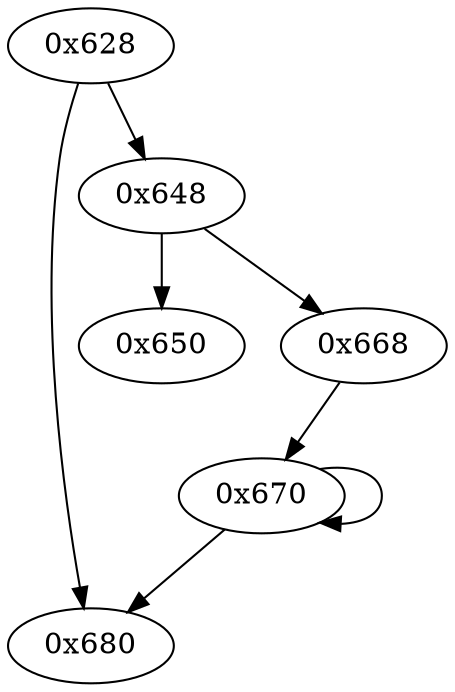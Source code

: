 digraph "" {
	"0x670"	 [opcode="[u'add', u'add', u'cmp', u'b']"];
	"0x670" -> "0x670";
	"0x680"	 [opcode="[u'ldr', u'add', u'bl', u'mov', u'pop']"];
	"0x670" -> "0x680";
	"0x648"	 [opcode="[u'cmp', u'b']"];
	"0x650"	 [opcode="[u'ldr', u'add', u'bl', u'mov', u'mov', u'pop']"];
	"0x648" -> "0x650";
	"0x668"	 [opcode="[u'mov', u'mov']"];
	"0x648" -> "0x668";
	"0x668" -> "0x670";
	"0x628"	 [opcode="[u'push', u'add', u'ldr', u'mov', u'ldrb', u'mov', u'cmp', u'b']"];
	"0x628" -> "0x680";
	"0x628" -> "0x648";
}
